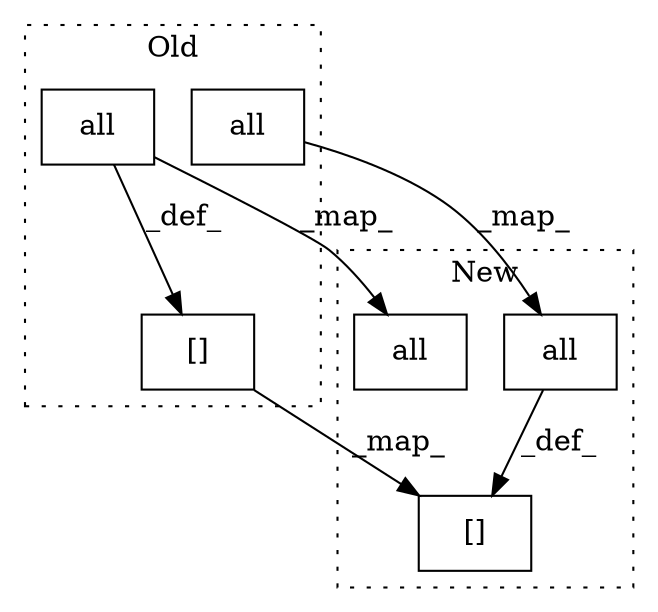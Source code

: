digraph G {
subgraph cluster0 {
1 [label="all" a="32" s="10112" l="5" shape="box"];
4 [label="[]" a="2" s="9948,9972" l="8,1" shape="box"];
5 [label="all" a="32" s="9989" l="5" shape="box"];
label = "Old";
style="dotted";
}
subgraph cluster1 {
2 [label="all" a="32" s="9630" l="5" shape="box"];
3 [label="[]" a="2" s="9582,9606" l="8,1" shape="box"];
6 [label="all" a="32" s="9767" l="5" shape="box"];
label = "New";
style="dotted";
}
1 -> 2 [label="_map_"];
2 -> 3 [label="_def_"];
4 -> 3 [label="_map_"];
5 -> 6 [label="_map_"];
5 -> 4 [label="_def_"];
}